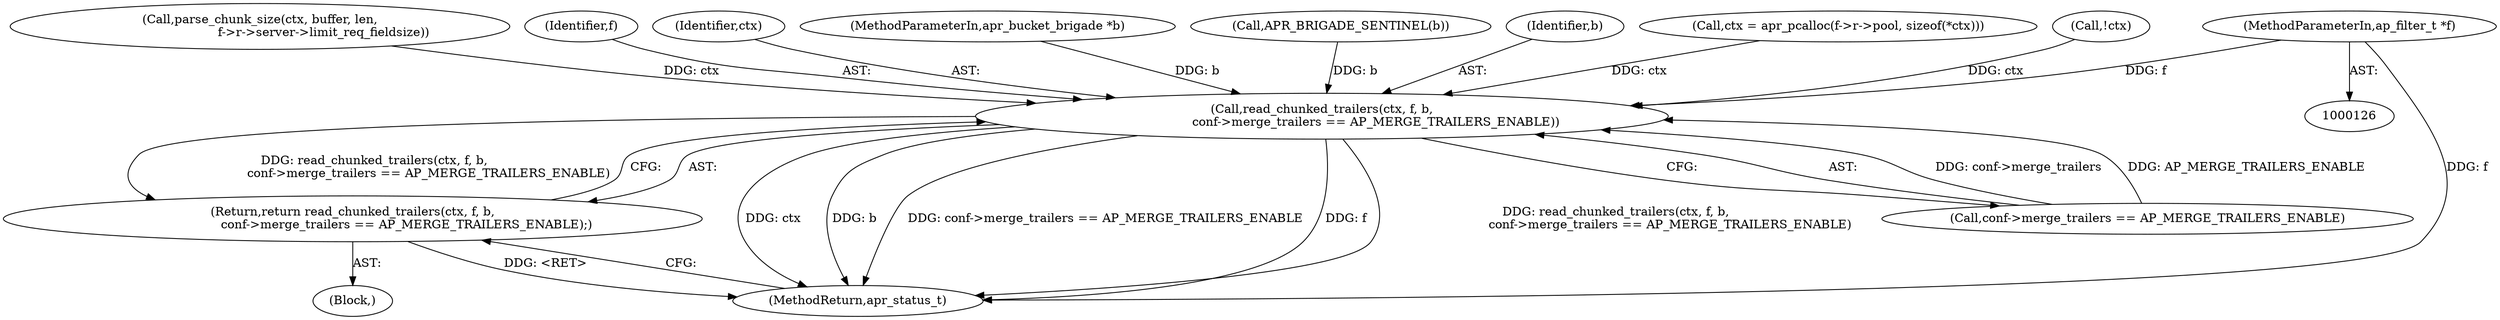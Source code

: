 digraph "0_httpd_e427c41257957b57036d5a549b260b6185d1dd73@pointer" {
"1000127" [label="(MethodParameterIn,ap_filter_t *f)"];
"1000667" [label="(Call,read_chunked_trailers(ctx, f, b,\n                            conf->merge_trailers == AP_MERGE_TRAILERS_ENABLE))"];
"1000666" [label="(Return,return read_chunked_trailers(ctx, f, b,\n                            conf->merge_trailers == AP_MERGE_TRAILERS_ENABLE);)"];
"1000666" [label="(Return,return read_chunked_trailers(ctx, f, b,\n                            conf->merge_trailers == AP_MERGE_TRAILERS_ENABLE);)"];
"1000667" [label="(Call,read_chunked_trailers(ctx, f, b,\n                            conf->merge_trailers == AP_MERGE_TRAILERS_ENABLE))"];
"1000671" [label="(Call,conf->merge_trailers == AP_MERGE_TRAILERS_ENABLE)"];
"1000632" [label="(Call,parse_chunk_size(ctx, buffer, len,\n                                 f->r->server->limit_req_fieldsize))"];
"1000127" [label="(MethodParameterIn,ap_filter_t *f)"];
"1000669" [label="(Identifier,f)"];
"1000910" [label="(MethodReturn,apr_status_t)"];
"1000668" [label="(Identifier,ctx)"];
"1000128" [label="(MethodParameterIn,apr_bucket_brigade *b)"];
"1000606" [label="(Call,APR_BRIGADE_SENTINEL(b))"];
"1000670" [label="(Identifier,b)"];
"1000186" [label="(Call,ctx = apr_pcalloc(f->r->pool, sizeof(*ctx)))"];
"1000177" [label="(Call,!ctx)"];
"1000665" [label="(Block,)"];
"1000127" -> "1000126"  [label="AST: "];
"1000127" -> "1000910"  [label="DDG: f"];
"1000127" -> "1000667"  [label="DDG: f"];
"1000667" -> "1000666"  [label="AST: "];
"1000667" -> "1000671"  [label="CFG: "];
"1000668" -> "1000667"  [label="AST: "];
"1000669" -> "1000667"  [label="AST: "];
"1000670" -> "1000667"  [label="AST: "];
"1000671" -> "1000667"  [label="AST: "];
"1000666" -> "1000667"  [label="CFG: "];
"1000667" -> "1000910"  [label="DDG: ctx"];
"1000667" -> "1000910"  [label="DDG: b"];
"1000667" -> "1000910"  [label="DDG: conf->merge_trailers == AP_MERGE_TRAILERS_ENABLE"];
"1000667" -> "1000910"  [label="DDG: f"];
"1000667" -> "1000910"  [label="DDG: read_chunked_trailers(ctx, f, b,\n                            conf->merge_trailers == AP_MERGE_TRAILERS_ENABLE)"];
"1000667" -> "1000666"  [label="DDG: read_chunked_trailers(ctx, f, b,\n                            conf->merge_trailers == AP_MERGE_TRAILERS_ENABLE)"];
"1000177" -> "1000667"  [label="DDG: ctx"];
"1000186" -> "1000667"  [label="DDG: ctx"];
"1000632" -> "1000667"  [label="DDG: ctx"];
"1000606" -> "1000667"  [label="DDG: b"];
"1000128" -> "1000667"  [label="DDG: b"];
"1000671" -> "1000667"  [label="DDG: conf->merge_trailers"];
"1000671" -> "1000667"  [label="DDG: AP_MERGE_TRAILERS_ENABLE"];
"1000666" -> "1000665"  [label="AST: "];
"1000910" -> "1000666"  [label="CFG: "];
"1000666" -> "1000910"  [label="DDG: <RET>"];
}
